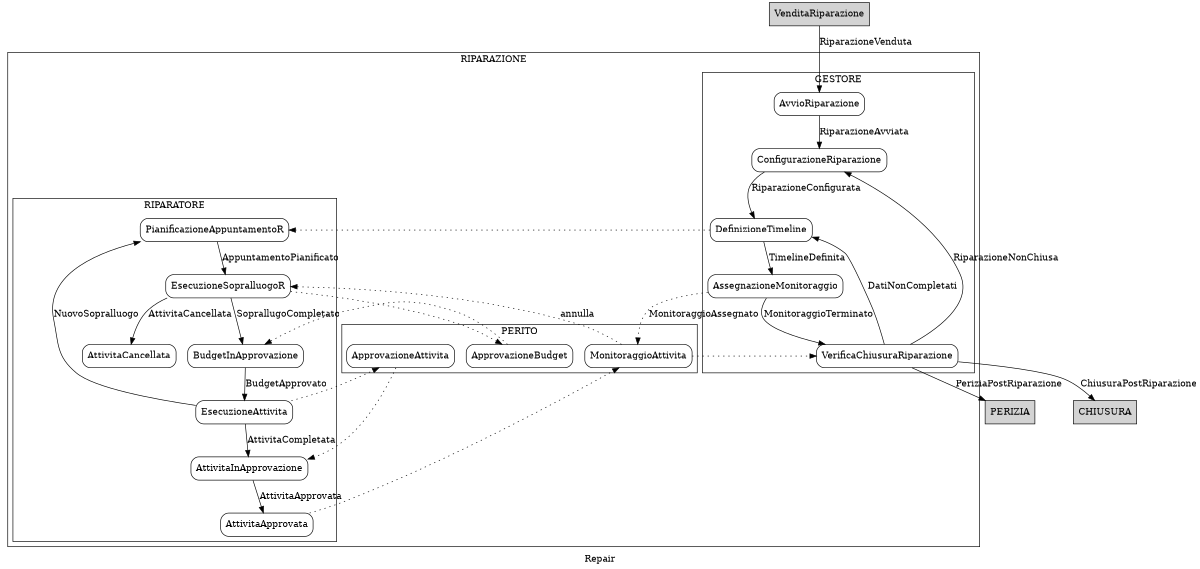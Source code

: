 digraph finite_state_machine {
    rankdir=TB;
    size="8,5"
    label="Repair"
    node [shape = box style=rounded]; 

    subgraph Opening {
        node [style =  filled shape = box]
	    label = "Opening";
		color=green
        VenditaRiparazione    
    }


subgraph cluster_riparazione {
    node [shape=box,style=rounded ];
    label = "RIPARAZIONE";

    subgraph cluster_gestore {
        node [shape=box,style=rounded ];
        label = "GESTORE";
        AvvioRiparazione
        ConfigurazioneRiparazione
        DefinizioneTimeline 
        AssegnazioneMonitoraggio
        VerificaChiusuraRiparazione
    }

    subgraph cluster_perito {
            node [shape=box,style=rounded ];
            label = "PERITO";
            MonitoraggioAttivita
            ApprovazioneBudget
            ApprovazioneAttivita
    }

    subgraph cluster_cat {
        node [shape=box,style=rounded ] ;
        label = "RIPARATORE";
        PianificazioneAppuntamentoR
        EsecuzioneSopralluogoR
        BudgetInApprovazione
        EsecuzioneAttivita 
        AttivitaInApprovazione
        AttivitaApprovata
        AttivitaCancellata
    }
    
}



	comment = "RIPARAZIONE"
	 
    VenditaRiparazione                    -> AvvioRiparazione            [ label = "RiparazioneVenduta" ]  ;

    comment = "sottoprocesso PianificazioneAttivita"


    AvvioRiparazione           -> ConfigurazioneRiparazione    [ label = "RiparazioneAvviata" ]  ;
    ConfigurazioneRiparazione  -> DefinizioneTimeline          [ label = "RiparazioneConfigurata" ]  ;
    DefinizioneTimeline        -> AssegnazioneMonitoraggio     [ label = "TimelineDefinita" ]  ;
    AssegnazioneMonitoraggio   -> VerificaChiusuraRiparazione  [ label = "MonitoraggioTerminato" ]  ;

    DefinizioneTimeline        -> PianificazioneAppuntamentoR  [ style = "dotted" ];
    AssegnazioneMonitoraggio   -> MonitoraggioAttivita         [ style = "dotted" label ="MonitoraggioAssegnato"];
    MonitoraggioAttivita       -> EsecuzioneSopralluogoR           [ style = "dotted" label = "annulla"];   

    comment = "sottoprocesso EsecuzioneAttivita"

    PianificazioneAppuntamentoR -> EsecuzioneSopralluogoR       [ label = "AppuntamentoPianificato" ];
    EsecuzioneSopralluogoR      -> AttivitaCancellata           [ label = "AttivitaCancellata" ];
    
    EsecuzioneSopralluogoR      -> ApprovazioneBudget           [ style = "dotted" ];
    EsecuzioneSopralluogoR      -> BudgetInApprovazione         [ label = "SoprallugoCompletato"]
    BudgetInApprovazione        -> EsecuzioneAttivita           [ label = "BudgetApprovato" ] 
    EsecuzioneAttivita          -> AttivitaInApprovazione       [ label = "AttivitaCompletata" ]
  
    AttivitaInApprovazione      -> AttivitaApprovata            [ label = "AttivitaApprovata" ]
    EsecuzioneAttivita           -> PianificazioneAppuntamentoR  [ label = "NuovoSopralluogo" ];
    AttivitaApprovata           -> MonitoraggioAttivita         [ style = "dotted" ]  ;

    ApprovazioneBudget          -> BudgetInApprovazione        [ style = "dotted" ]  ;
 	EsecuzioneAttivita          -> ApprovazioneAttivita          [ style = "dotted" ]  ;	
    ApprovazioneAttivita        -> AttivitaInApprovazione      [ style = "dotted" ]  ;

	
    MonitoraggioAttivita        ->  VerificaChiusuraRiparazione [ style = "dotted" ]  ;
    
	comment = "sottoprocesso Chiusura"
	node [shape=box,style=rounded  style = filled];
	color = grey
	
    VerificaChiusuraRiparazione  -> ConfigurazioneRiparazione    [ label = "RiparazioneNonChiusa" ] ;
    VerificaChiusuraRiparazione  -> PERIZIA            [ label = "PeriziaPostRiparazione" ];
    VerificaChiusuraRiparazione  -> CHIUSURA             [ label = "ChiusuraPostRiparazione" ];
    VerificaChiusuraRiparazione  -> DefinizioneTimeline    [ label = "DatiNonCompletati" ] ;
    

	
	
}